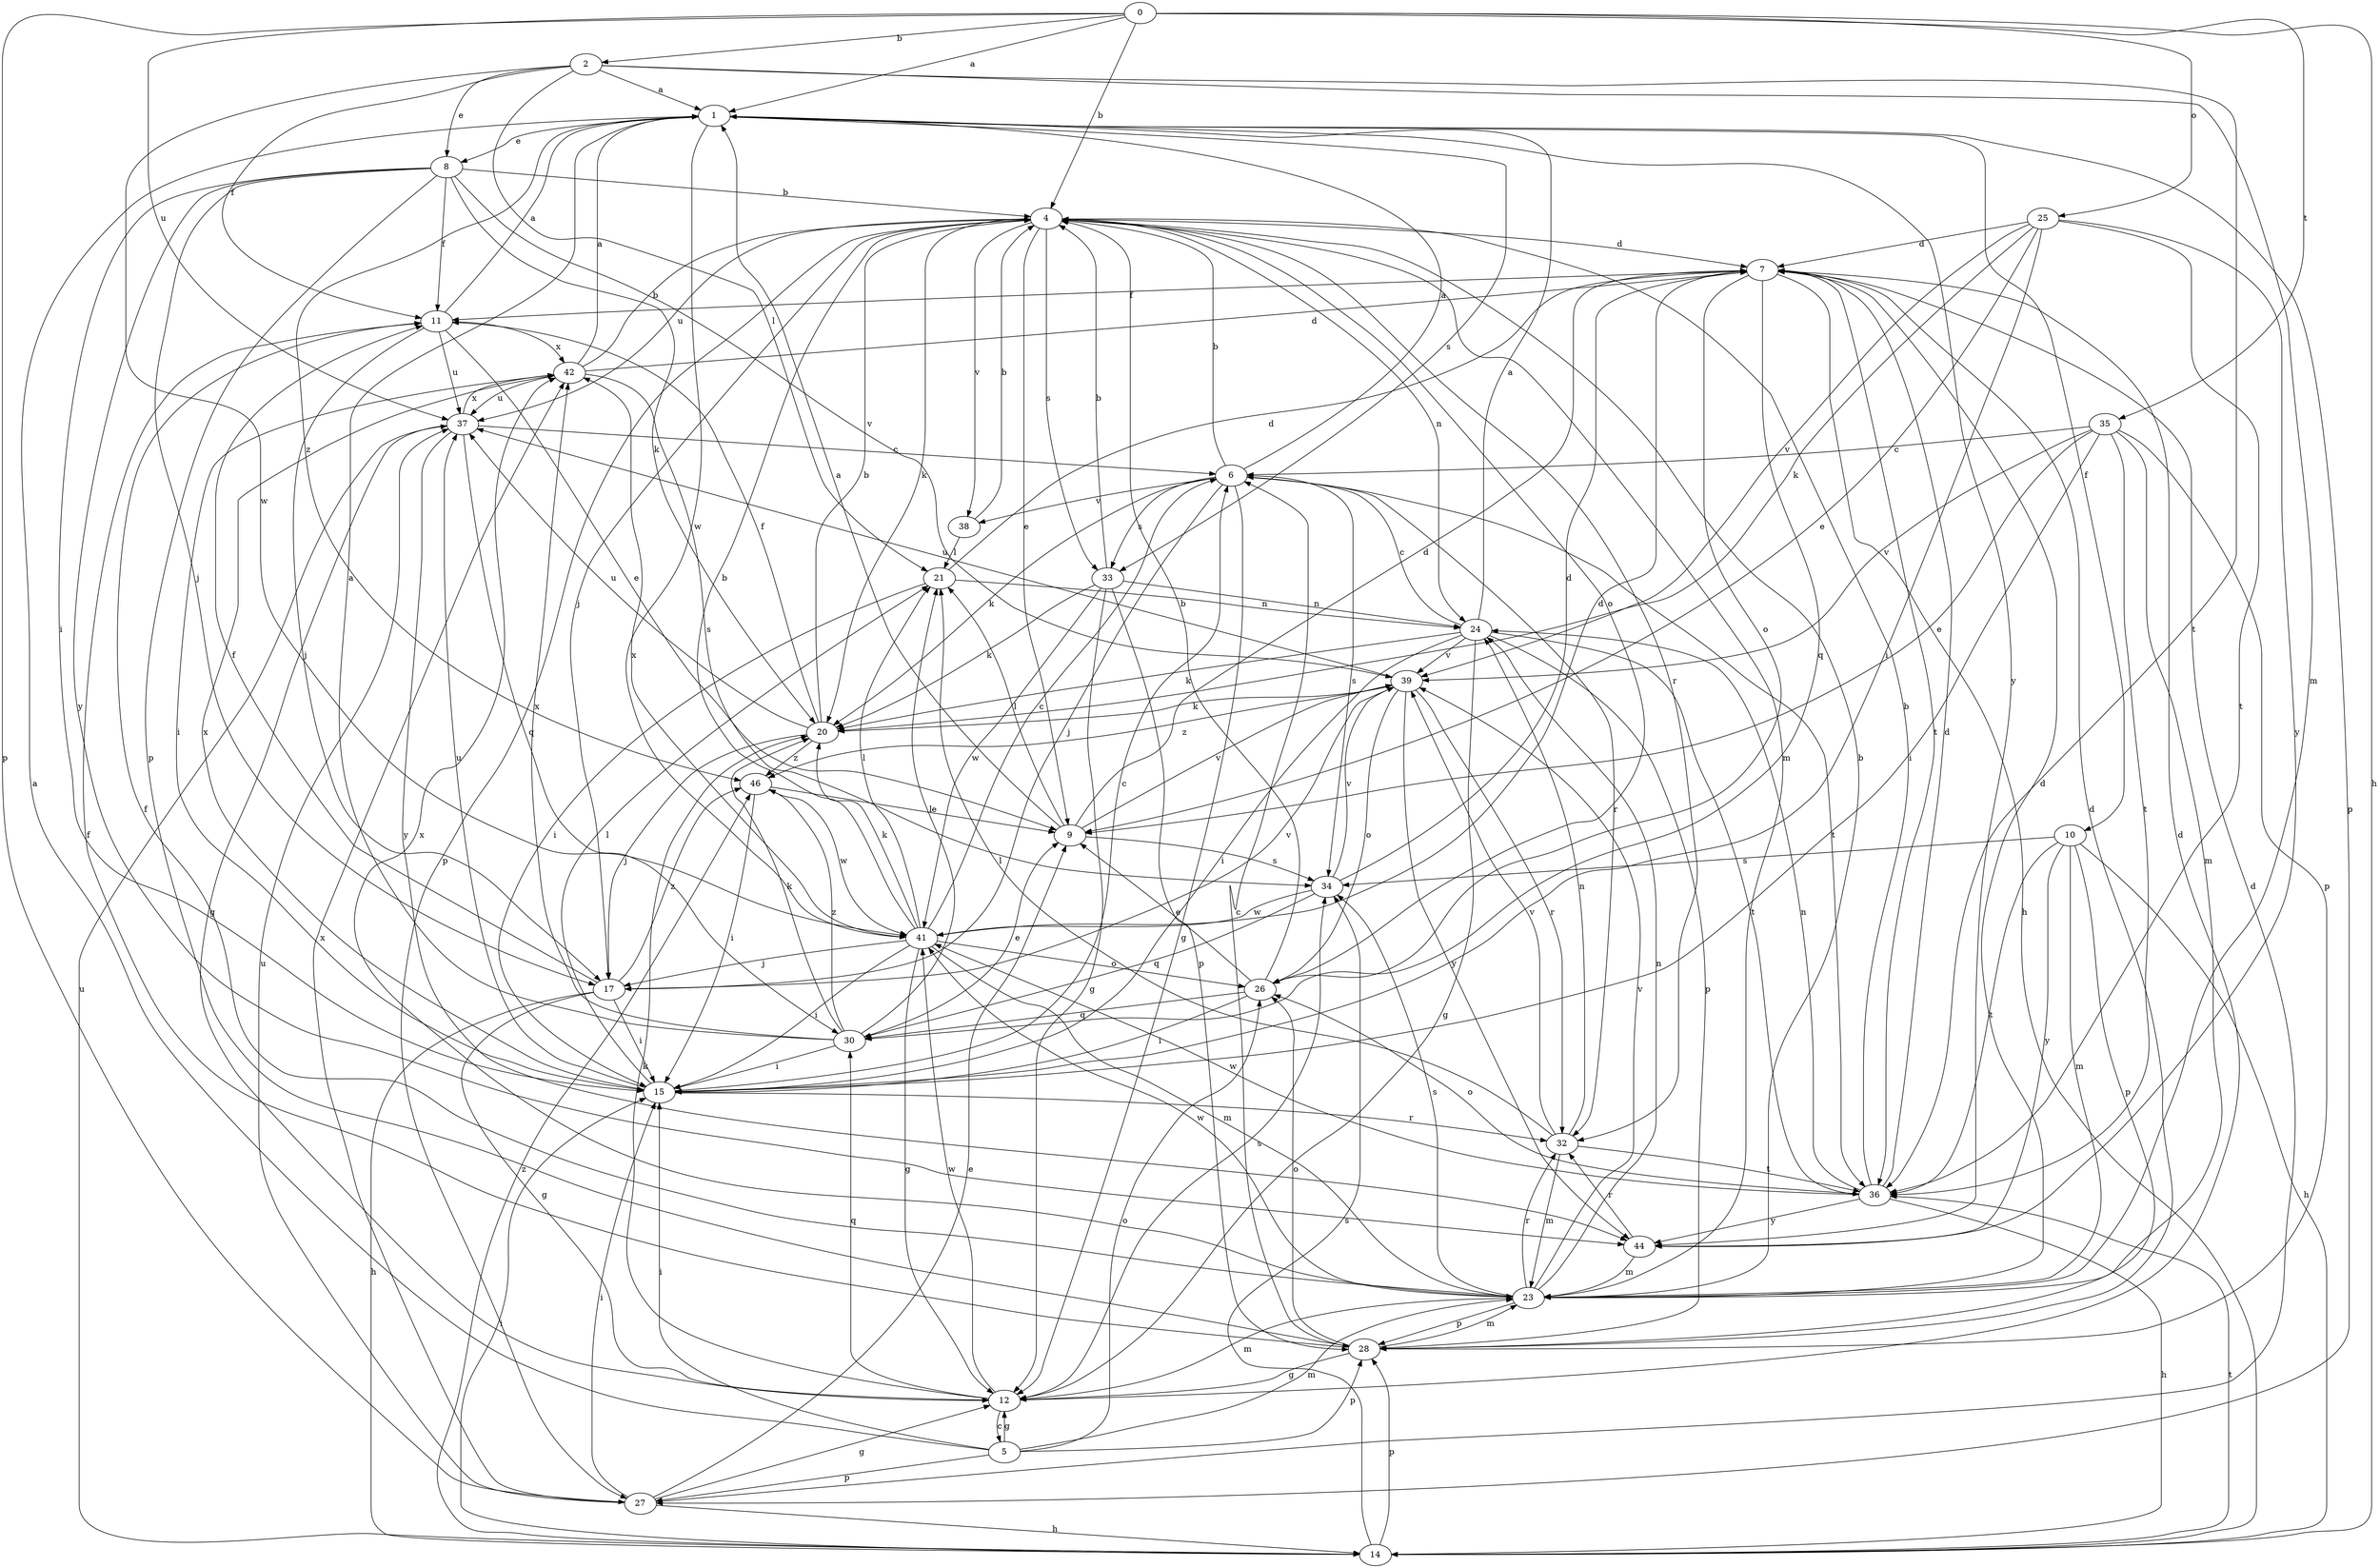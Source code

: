 strict digraph  {
0;
1;
2;
4;
5;
6;
7;
8;
9;
10;
11;
12;
14;
15;
17;
20;
21;
23;
24;
25;
26;
27;
28;
30;
32;
33;
34;
35;
36;
37;
38;
39;
41;
42;
44;
46;
0 -> 1  [label=a];
0 -> 2  [label=b];
0 -> 4  [label=b];
0 -> 14  [label=h];
0 -> 25  [label=o];
0 -> 27  [label=p];
0 -> 35  [label=t];
0 -> 37  [label=u];
1 -> 8  [label=e];
1 -> 10  [label=f];
1 -> 27  [label=p];
1 -> 33  [label=s];
1 -> 41  [label=w];
1 -> 44  [label=y];
1 -> 46  [label=z];
2 -> 1  [label=a];
2 -> 8  [label=e];
2 -> 11  [label=f];
2 -> 21  [label=l];
2 -> 23  [label=m];
2 -> 36  [label=t];
2 -> 41  [label=w];
4 -> 7  [label=d];
4 -> 9  [label=e];
4 -> 17  [label=j];
4 -> 20  [label=k];
4 -> 23  [label=m];
4 -> 24  [label=n];
4 -> 26  [label=o];
4 -> 27  [label=p];
4 -> 32  [label=r];
4 -> 33  [label=s];
4 -> 37  [label=u];
4 -> 38  [label=v];
5 -> 1  [label=a];
5 -> 12  [label=g];
5 -> 15  [label=i];
5 -> 23  [label=m];
5 -> 26  [label=o];
5 -> 27  [label=p];
5 -> 28  [label=p];
6 -> 1  [label=a];
6 -> 4  [label=b];
6 -> 12  [label=g];
6 -> 17  [label=j];
6 -> 20  [label=k];
6 -> 32  [label=r];
6 -> 33  [label=s];
6 -> 34  [label=s];
6 -> 36  [label=t];
6 -> 38  [label=v];
7 -> 11  [label=f];
7 -> 14  [label=h];
7 -> 26  [label=o];
7 -> 30  [label=q];
7 -> 36  [label=t];
8 -> 4  [label=b];
8 -> 11  [label=f];
8 -> 15  [label=i];
8 -> 17  [label=j];
8 -> 20  [label=k];
8 -> 28  [label=p];
8 -> 39  [label=v];
8 -> 44  [label=y];
9 -> 1  [label=a];
9 -> 7  [label=d];
9 -> 21  [label=l];
9 -> 34  [label=s];
9 -> 39  [label=v];
10 -> 14  [label=h];
10 -> 23  [label=m];
10 -> 28  [label=p];
10 -> 34  [label=s];
10 -> 36  [label=t];
10 -> 44  [label=y];
11 -> 1  [label=a];
11 -> 9  [label=e];
11 -> 17  [label=j];
11 -> 37  [label=u];
11 -> 42  [label=x];
12 -> 5  [label=c];
12 -> 7  [label=d];
12 -> 20  [label=k];
12 -> 23  [label=m];
12 -> 30  [label=q];
12 -> 34  [label=s];
12 -> 41  [label=w];
14 -> 15  [label=i];
14 -> 28  [label=p];
14 -> 34  [label=s];
14 -> 36  [label=t];
14 -> 37  [label=u];
14 -> 46  [label=z];
15 -> 6  [label=c];
15 -> 21  [label=l];
15 -> 32  [label=r];
15 -> 37  [label=u];
15 -> 42  [label=x];
17 -> 11  [label=f];
17 -> 12  [label=g];
17 -> 14  [label=h];
17 -> 15  [label=i];
17 -> 39  [label=v];
17 -> 46  [label=z];
20 -> 4  [label=b];
20 -> 11  [label=f];
20 -> 17  [label=j];
20 -> 37  [label=u];
20 -> 46  [label=z];
21 -> 7  [label=d];
21 -> 15  [label=i];
21 -> 24  [label=n];
23 -> 4  [label=b];
23 -> 7  [label=d];
23 -> 11  [label=f];
23 -> 24  [label=n];
23 -> 28  [label=p];
23 -> 32  [label=r];
23 -> 34  [label=s];
23 -> 39  [label=v];
23 -> 41  [label=w];
23 -> 42  [label=x];
24 -> 1  [label=a];
24 -> 6  [label=c];
24 -> 12  [label=g];
24 -> 15  [label=i];
24 -> 20  [label=k];
24 -> 28  [label=p];
24 -> 36  [label=t];
24 -> 39  [label=v];
25 -> 7  [label=d];
25 -> 9  [label=e];
25 -> 15  [label=i];
25 -> 20  [label=k];
25 -> 36  [label=t];
25 -> 39  [label=v];
25 -> 44  [label=y];
26 -> 4  [label=b];
26 -> 9  [label=e];
26 -> 15  [label=i];
26 -> 30  [label=q];
27 -> 7  [label=d];
27 -> 9  [label=e];
27 -> 12  [label=g];
27 -> 14  [label=h];
27 -> 15  [label=i];
27 -> 37  [label=u];
27 -> 42  [label=x];
28 -> 6  [label=c];
28 -> 7  [label=d];
28 -> 11  [label=f];
28 -> 12  [label=g];
28 -> 23  [label=m];
28 -> 26  [label=o];
30 -> 1  [label=a];
30 -> 9  [label=e];
30 -> 15  [label=i];
30 -> 20  [label=k];
30 -> 21  [label=l];
30 -> 42  [label=x];
30 -> 46  [label=z];
32 -> 21  [label=l];
32 -> 23  [label=m];
32 -> 24  [label=n];
32 -> 36  [label=t];
32 -> 39  [label=v];
33 -> 4  [label=b];
33 -> 12  [label=g];
33 -> 20  [label=k];
33 -> 24  [label=n];
33 -> 28  [label=p];
33 -> 41  [label=w];
34 -> 7  [label=d];
34 -> 30  [label=q];
34 -> 39  [label=v];
34 -> 41  [label=w];
35 -> 6  [label=c];
35 -> 9  [label=e];
35 -> 15  [label=i];
35 -> 23  [label=m];
35 -> 28  [label=p];
35 -> 36  [label=t];
35 -> 39  [label=v];
36 -> 4  [label=b];
36 -> 7  [label=d];
36 -> 14  [label=h];
36 -> 24  [label=n];
36 -> 26  [label=o];
36 -> 41  [label=w];
36 -> 44  [label=y];
37 -> 6  [label=c];
37 -> 12  [label=g];
37 -> 30  [label=q];
37 -> 42  [label=x];
37 -> 44  [label=y];
38 -> 4  [label=b];
38 -> 21  [label=l];
39 -> 20  [label=k];
39 -> 26  [label=o];
39 -> 32  [label=r];
39 -> 37  [label=u];
39 -> 44  [label=y];
39 -> 46  [label=z];
41 -> 4  [label=b];
41 -> 6  [label=c];
41 -> 7  [label=d];
41 -> 12  [label=g];
41 -> 15  [label=i];
41 -> 17  [label=j];
41 -> 20  [label=k];
41 -> 21  [label=l];
41 -> 23  [label=m];
41 -> 26  [label=o];
41 -> 42  [label=x];
42 -> 1  [label=a];
42 -> 4  [label=b];
42 -> 7  [label=d];
42 -> 15  [label=i];
42 -> 34  [label=s];
42 -> 37  [label=u];
44 -> 23  [label=m];
44 -> 32  [label=r];
46 -> 9  [label=e];
46 -> 15  [label=i];
46 -> 41  [label=w];
}
